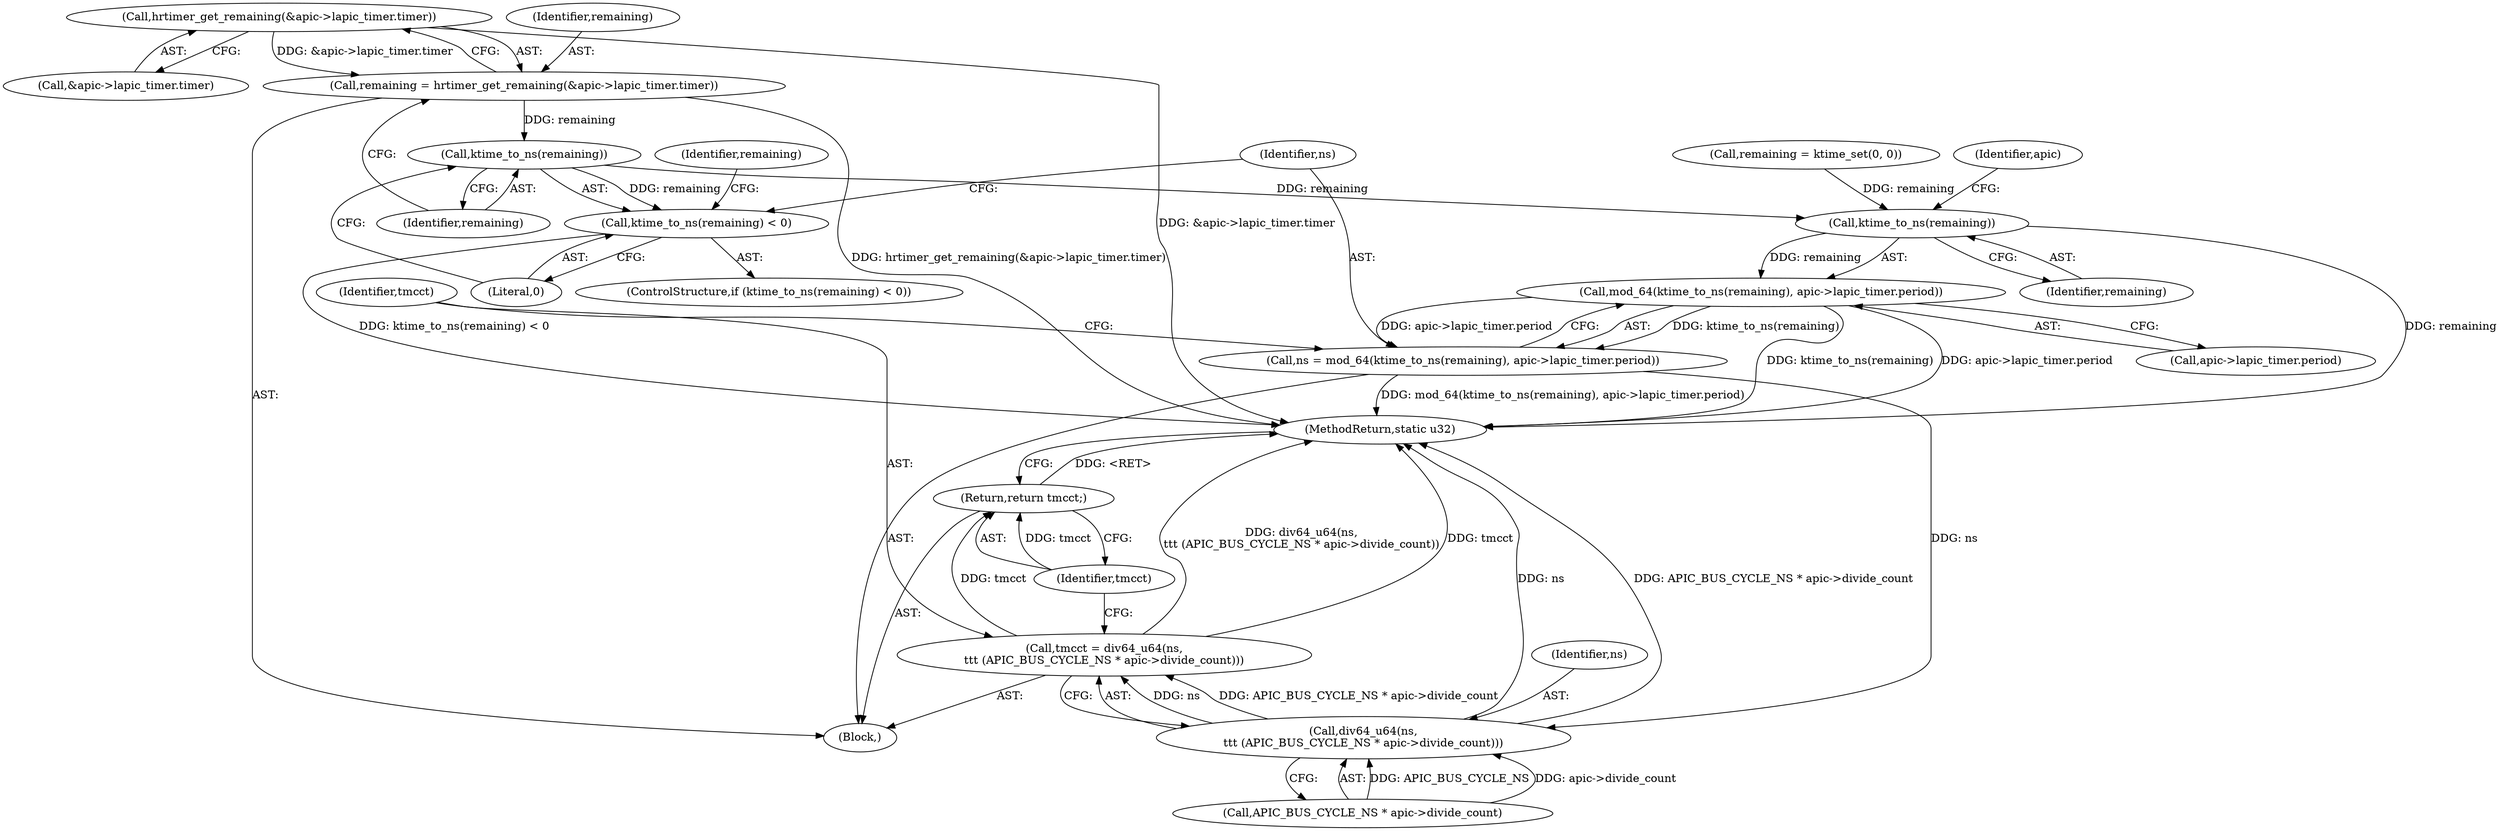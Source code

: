 digraph "0_linux_b963a22e6d1a266a67e9eecc88134713fd54775c@API" {
"1000121" [label="(Call,hrtimer_get_remaining(&apic->lapic_timer.timer))"];
"1000119" [label="(Call,remaining = hrtimer_get_remaining(&apic->lapic_timer.timer))"];
"1000130" [label="(Call,ktime_to_ns(remaining))"];
"1000129" [label="(Call,ktime_to_ns(remaining) < 0)"];
"1000141" [label="(Call,ktime_to_ns(remaining))"];
"1000140" [label="(Call,mod_64(ktime_to_ns(remaining), apic->lapic_timer.period))"];
"1000138" [label="(Call,ns = mod_64(ktime_to_ns(remaining), apic->lapic_timer.period))"];
"1000150" [label="(Call,div64_u64(ns,\n\t\t\t (APIC_BUS_CYCLE_NS * apic->divide_count)))"];
"1000148" [label="(Call,tmcct = div64_u64(ns,\n\t\t\t (APIC_BUS_CYCLE_NS * apic->divide_count)))"];
"1000157" [label="(Return,return tmcct;)"];
"1000122" [label="(Call,&apic->lapic_timer.timer)"];
"1000150" [label="(Call,div64_u64(ns,\n\t\t\t (APIC_BUS_CYCLE_NS * apic->divide_count)))"];
"1000131" [label="(Identifier,remaining)"];
"1000119" [label="(Call,remaining = hrtimer_get_remaining(&apic->lapic_timer.timer))"];
"1000138" [label="(Call,ns = mod_64(ktime_to_ns(remaining), apic->lapic_timer.period))"];
"1000139" [label="(Identifier,ns)"];
"1000133" [label="(Call,remaining = ktime_set(0, 0))"];
"1000129" [label="(Call,ktime_to_ns(remaining) < 0)"];
"1000142" [label="(Identifier,remaining)"];
"1000130" [label="(Call,ktime_to_ns(remaining))"];
"1000143" [label="(Call,apic->lapic_timer.period)"];
"1000157" [label="(Return,return tmcct;)"];
"1000158" [label="(Identifier,tmcct)"];
"1000134" [label="(Identifier,remaining)"];
"1000121" [label="(Call,hrtimer_get_remaining(&apic->lapic_timer.timer))"];
"1000132" [label="(Literal,0)"];
"1000140" [label="(Call,mod_64(ktime_to_ns(remaining), apic->lapic_timer.period))"];
"1000159" [label="(MethodReturn,static u32)"];
"1000152" [label="(Call,APIC_BUS_CYCLE_NS * apic->divide_count)"];
"1000151" [label="(Identifier,ns)"];
"1000141" [label="(Call,ktime_to_ns(remaining))"];
"1000148" [label="(Call,tmcct = div64_u64(ns,\n\t\t\t (APIC_BUS_CYCLE_NS * apic->divide_count)))"];
"1000149" [label="(Identifier,tmcct)"];
"1000120" [label="(Identifier,remaining)"];
"1000103" [label="(Block,)"];
"1000145" [label="(Identifier,apic)"];
"1000128" [label="(ControlStructure,if (ktime_to_ns(remaining) < 0))"];
"1000121" -> "1000119"  [label="AST: "];
"1000121" -> "1000122"  [label="CFG: "];
"1000122" -> "1000121"  [label="AST: "];
"1000119" -> "1000121"  [label="CFG: "];
"1000121" -> "1000159"  [label="DDG: &apic->lapic_timer.timer"];
"1000121" -> "1000119"  [label="DDG: &apic->lapic_timer.timer"];
"1000119" -> "1000103"  [label="AST: "];
"1000120" -> "1000119"  [label="AST: "];
"1000131" -> "1000119"  [label="CFG: "];
"1000119" -> "1000159"  [label="DDG: hrtimer_get_remaining(&apic->lapic_timer.timer)"];
"1000119" -> "1000130"  [label="DDG: remaining"];
"1000130" -> "1000129"  [label="AST: "];
"1000130" -> "1000131"  [label="CFG: "];
"1000131" -> "1000130"  [label="AST: "];
"1000132" -> "1000130"  [label="CFG: "];
"1000130" -> "1000129"  [label="DDG: remaining"];
"1000130" -> "1000141"  [label="DDG: remaining"];
"1000129" -> "1000128"  [label="AST: "];
"1000129" -> "1000132"  [label="CFG: "];
"1000132" -> "1000129"  [label="AST: "];
"1000134" -> "1000129"  [label="CFG: "];
"1000139" -> "1000129"  [label="CFG: "];
"1000129" -> "1000159"  [label="DDG: ktime_to_ns(remaining) < 0"];
"1000141" -> "1000140"  [label="AST: "];
"1000141" -> "1000142"  [label="CFG: "];
"1000142" -> "1000141"  [label="AST: "];
"1000145" -> "1000141"  [label="CFG: "];
"1000141" -> "1000159"  [label="DDG: remaining"];
"1000141" -> "1000140"  [label="DDG: remaining"];
"1000133" -> "1000141"  [label="DDG: remaining"];
"1000140" -> "1000138"  [label="AST: "];
"1000140" -> "1000143"  [label="CFG: "];
"1000143" -> "1000140"  [label="AST: "];
"1000138" -> "1000140"  [label="CFG: "];
"1000140" -> "1000159"  [label="DDG: ktime_to_ns(remaining)"];
"1000140" -> "1000159"  [label="DDG: apic->lapic_timer.period"];
"1000140" -> "1000138"  [label="DDG: ktime_to_ns(remaining)"];
"1000140" -> "1000138"  [label="DDG: apic->lapic_timer.period"];
"1000138" -> "1000103"  [label="AST: "];
"1000139" -> "1000138"  [label="AST: "];
"1000149" -> "1000138"  [label="CFG: "];
"1000138" -> "1000159"  [label="DDG: mod_64(ktime_to_ns(remaining), apic->lapic_timer.period)"];
"1000138" -> "1000150"  [label="DDG: ns"];
"1000150" -> "1000148"  [label="AST: "];
"1000150" -> "1000152"  [label="CFG: "];
"1000151" -> "1000150"  [label="AST: "];
"1000152" -> "1000150"  [label="AST: "];
"1000148" -> "1000150"  [label="CFG: "];
"1000150" -> "1000159"  [label="DDG: ns"];
"1000150" -> "1000159"  [label="DDG: APIC_BUS_CYCLE_NS * apic->divide_count"];
"1000150" -> "1000148"  [label="DDG: ns"];
"1000150" -> "1000148"  [label="DDG: APIC_BUS_CYCLE_NS * apic->divide_count"];
"1000152" -> "1000150"  [label="DDG: APIC_BUS_CYCLE_NS"];
"1000152" -> "1000150"  [label="DDG: apic->divide_count"];
"1000148" -> "1000103"  [label="AST: "];
"1000149" -> "1000148"  [label="AST: "];
"1000158" -> "1000148"  [label="CFG: "];
"1000148" -> "1000159"  [label="DDG: div64_u64(ns,\n\t\t\t (APIC_BUS_CYCLE_NS * apic->divide_count))"];
"1000148" -> "1000159"  [label="DDG: tmcct"];
"1000148" -> "1000157"  [label="DDG: tmcct"];
"1000157" -> "1000103"  [label="AST: "];
"1000157" -> "1000158"  [label="CFG: "];
"1000158" -> "1000157"  [label="AST: "];
"1000159" -> "1000157"  [label="CFG: "];
"1000157" -> "1000159"  [label="DDG: <RET>"];
"1000158" -> "1000157"  [label="DDG: tmcct"];
}

